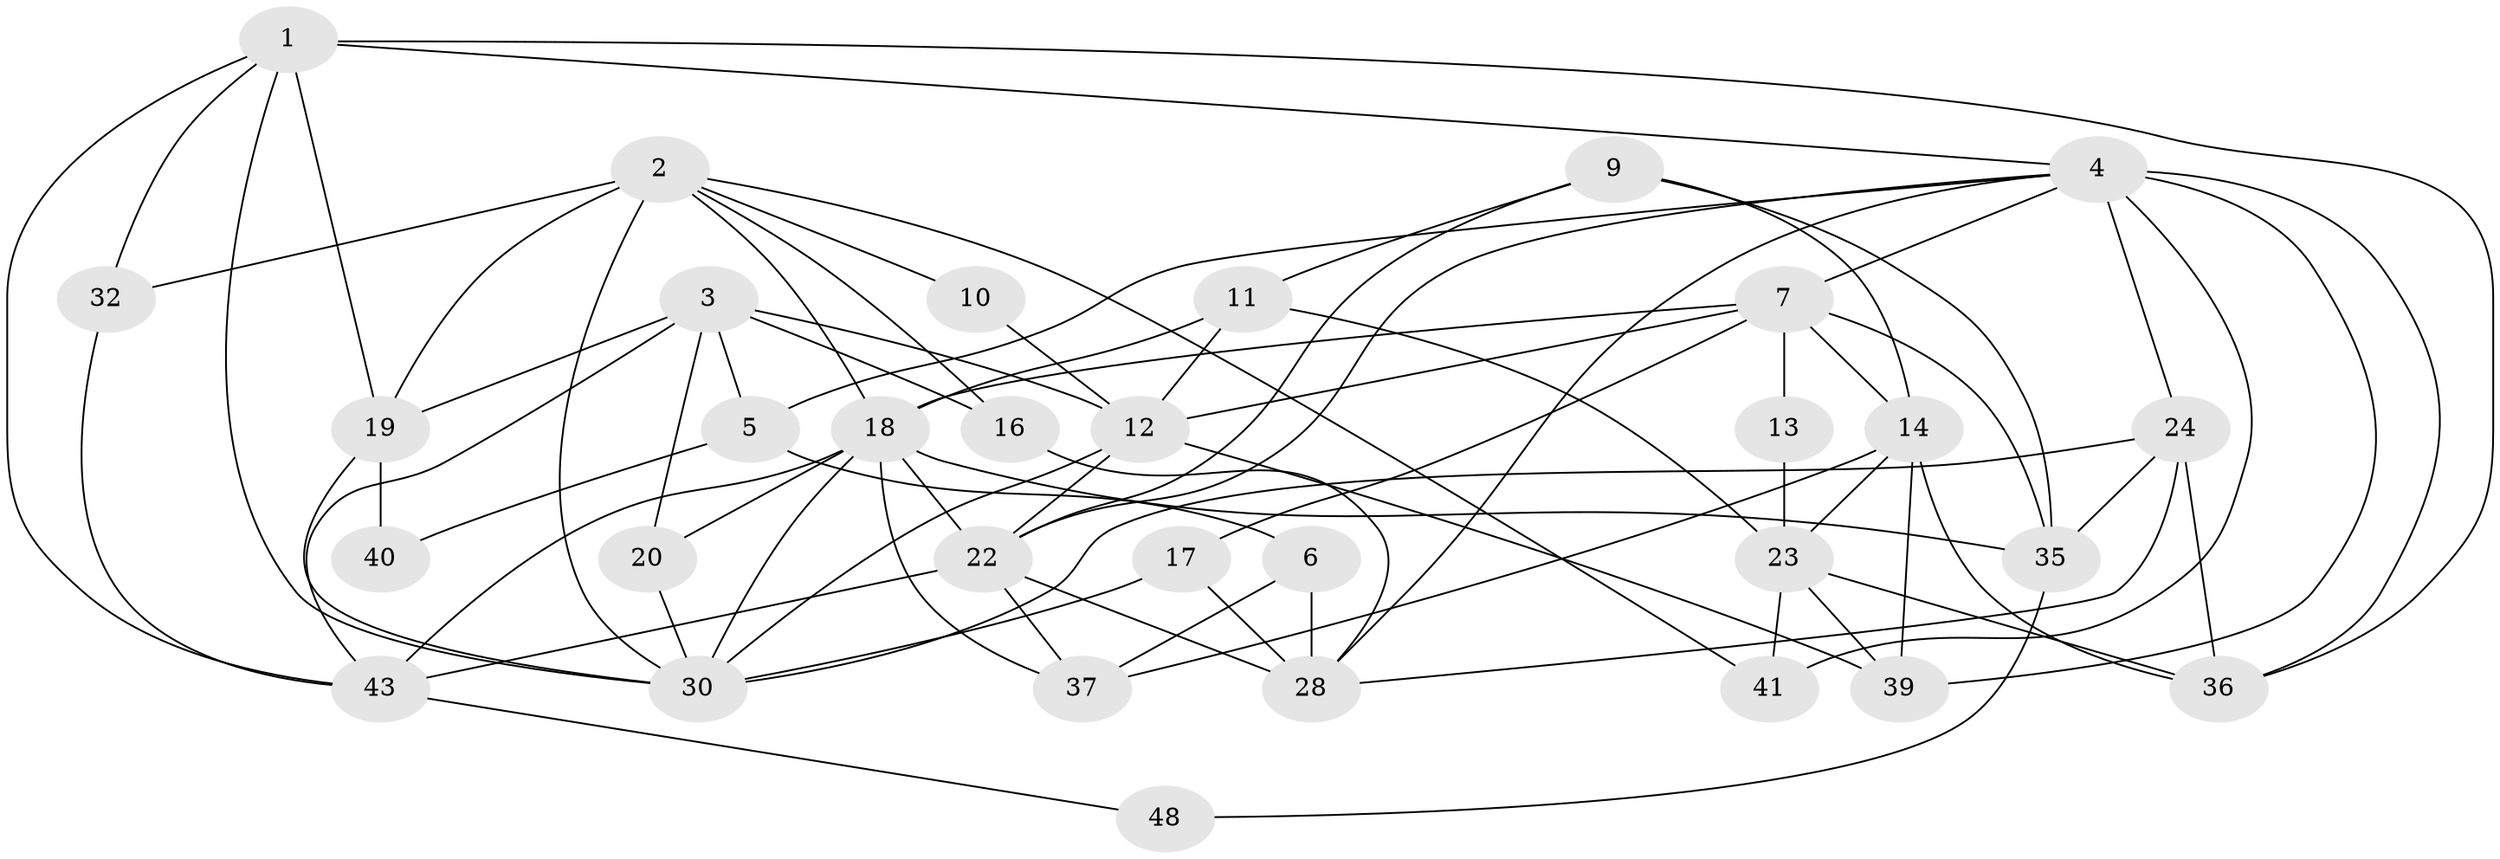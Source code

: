 // Generated by graph-tools (version 1.1) at 2025/52/02/27/25 19:52:04]
// undirected, 32 vertices, 78 edges
graph export_dot {
graph [start="1"]
  node [color=gray90,style=filled];
  1;
  2 [super="+25"];
  3 [super="+15"];
  4 [super="+29"];
  5;
  6 [super="+8"];
  7 [super="+49"];
  9;
  10;
  11 [super="+21"];
  12 [super="+27"];
  13;
  14 [super="+42"];
  16;
  17;
  18 [super="+34"];
  19 [super="+45"];
  20;
  22 [super="+26"];
  23 [super="+31"];
  24 [super="+44"];
  28 [super="+46"];
  30 [super="+33"];
  32 [super="+38"];
  35 [super="+50"];
  36 [super="+51"];
  37;
  39;
  40;
  41;
  43 [super="+47"];
  48;
  1 -- 30;
  1 -- 36;
  1 -- 43;
  1 -- 4;
  1 -- 32;
  1 -- 19;
  2 -- 18;
  2 -- 30;
  2 -- 16;
  2 -- 19;
  2 -- 41;
  2 -- 10;
  2 -- 32 [weight=2];
  3 -- 16;
  3 -- 5 [weight=2];
  3 -- 20;
  3 -- 43;
  3 -- 19;
  3 -- 12;
  4 -- 22;
  4 -- 41 [weight=2];
  4 -- 24;
  4 -- 36;
  4 -- 5;
  4 -- 39;
  4 -- 28;
  4 -- 7;
  5 -- 40;
  5 -- 6;
  6 -- 37;
  6 -- 28;
  7 -- 14;
  7 -- 12;
  7 -- 18;
  7 -- 17;
  7 -- 35;
  7 -- 13;
  9 -- 11;
  9 -- 14;
  9 -- 22;
  9 -- 35;
  10 -- 12;
  11 -- 18;
  11 -- 23;
  11 -- 12;
  12 -- 22;
  12 -- 39;
  12 -- 30;
  13 -- 23;
  14 -- 39;
  14 -- 37;
  14 -- 23;
  14 -- 36;
  16 -- 28;
  17 -- 28 [weight=2];
  17 -- 30;
  18 -- 43;
  18 -- 20;
  18 -- 37;
  18 -- 30;
  18 -- 22;
  18 -- 35;
  19 -- 40;
  19 -- 30;
  20 -- 30;
  22 -- 37;
  22 -- 43;
  22 -- 28;
  23 -- 41;
  23 -- 39;
  23 -- 36;
  24 -- 30;
  24 -- 28;
  24 -- 36;
  24 -- 35;
  32 -- 43;
  35 -- 48;
  43 -- 48;
}
